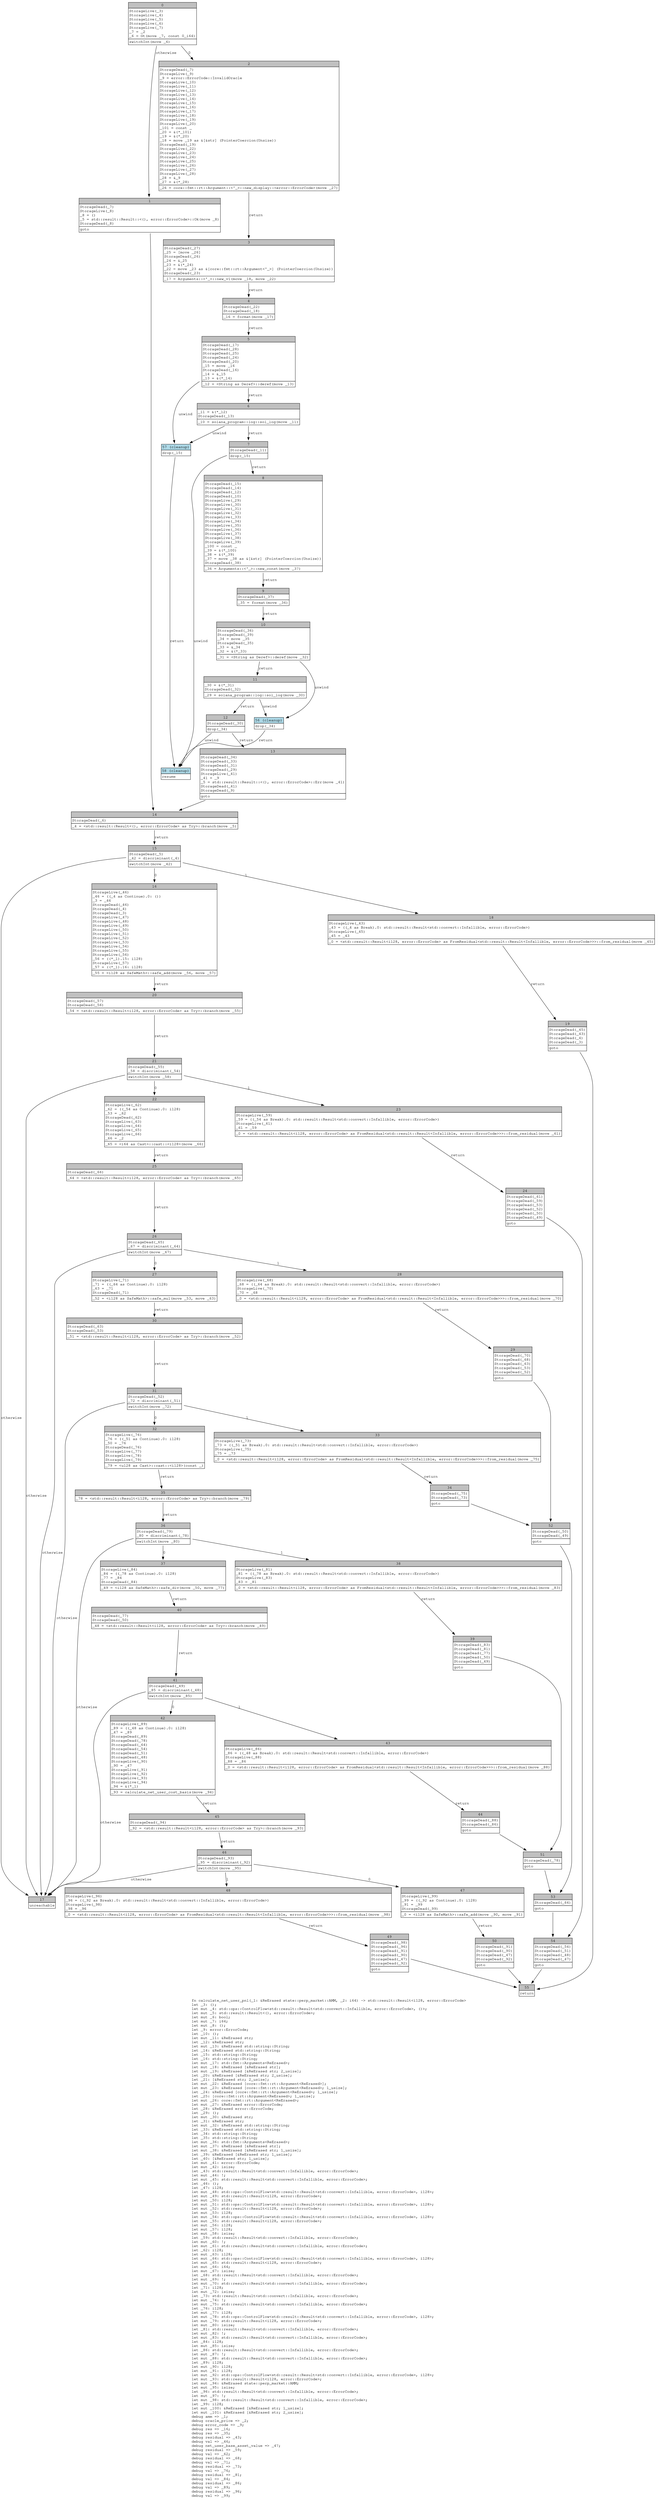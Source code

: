digraph Mir_0_1816 {
    graph [fontname="Courier, monospace"];
    node [fontname="Courier, monospace"];
    edge [fontname="Courier, monospace"];
    label=<fn calculate_net_user_pnl(_1: &amp;ReErased state::perp_market::AMM, _2: i64) -&gt; std::result::Result&lt;i128, error::ErrorCode&gt;<br align="left"/>let _3: ();<br align="left"/>let mut _4: std::ops::ControlFlow&lt;std::result::Result&lt;std::convert::Infallible, error::ErrorCode&gt;, ()&gt;;<br align="left"/>let mut _5: std::result::Result&lt;(), error::ErrorCode&gt;;<br align="left"/>let mut _6: bool;<br align="left"/>let mut _7: i64;<br align="left"/>let mut _8: ();<br align="left"/>let _9: error::ErrorCode;<br align="left"/>let _10: ();<br align="left"/>let mut _11: &amp;ReErased str;<br align="left"/>let _12: &amp;ReErased str;<br align="left"/>let mut _13: &amp;ReErased std::string::String;<br align="left"/>let _14: &amp;ReErased std::string::String;<br align="left"/>let _15: std::string::String;<br align="left"/>let _16: std::string::String;<br align="left"/>let mut _17: std::fmt::Arguments&lt;ReErased&gt;;<br align="left"/>let mut _18: &amp;ReErased [&amp;ReErased str];<br align="left"/>let mut _19: &amp;ReErased [&amp;ReErased str; 2_usize];<br align="left"/>let _20: &amp;ReErased [&amp;ReErased str; 2_usize];<br align="left"/>let _21: [&amp;ReErased str; 2_usize];<br align="left"/>let mut _22: &amp;ReErased [core::fmt::rt::Argument&lt;ReErased&gt;];<br align="left"/>let mut _23: &amp;ReErased [core::fmt::rt::Argument&lt;ReErased&gt;; 1_usize];<br align="left"/>let _24: &amp;ReErased [core::fmt::rt::Argument&lt;ReErased&gt;; 1_usize];<br align="left"/>let _25: [core::fmt::rt::Argument&lt;ReErased&gt;; 1_usize];<br align="left"/>let mut _26: core::fmt::rt::Argument&lt;ReErased&gt;;<br align="left"/>let mut _27: &amp;ReErased error::ErrorCode;<br align="left"/>let _28: &amp;ReErased error::ErrorCode;<br align="left"/>let _29: ();<br align="left"/>let mut _30: &amp;ReErased str;<br align="left"/>let _31: &amp;ReErased str;<br align="left"/>let mut _32: &amp;ReErased std::string::String;<br align="left"/>let _33: &amp;ReErased std::string::String;<br align="left"/>let _34: std::string::String;<br align="left"/>let _35: std::string::String;<br align="left"/>let mut _36: std::fmt::Arguments&lt;ReErased&gt;;<br align="left"/>let mut _37: &amp;ReErased [&amp;ReErased str];<br align="left"/>let mut _38: &amp;ReErased [&amp;ReErased str; 1_usize];<br align="left"/>let _39: &amp;ReErased [&amp;ReErased str; 1_usize];<br align="left"/>let _40: [&amp;ReErased str; 1_usize];<br align="left"/>let mut _41: error::ErrorCode;<br align="left"/>let mut _42: isize;<br align="left"/>let _43: std::result::Result&lt;std::convert::Infallible, error::ErrorCode&gt;;<br align="left"/>let mut _44: !;<br align="left"/>let mut _45: std::result::Result&lt;std::convert::Infallible, error::ErrorCode&gt;;<br align="left"/>let _46: ();<br align="left"/>let _47: i128;<br align="left"/>let mut _48: std::ops::ControlFlow&lt;std::result::Result&lt;std::convert::Infallible, error::ErrorCode&gt;, i128&gt;;<br align="left"/>let mut _49: std::result::Result&lt;i128, error::ErrorCode&gt;;<br align="left"/>let mut _50: i128;<br align="left"/>let mut _51: std::ops::ControlFlow&lt;std::result::Result&lt;std::convert::Infallible, error::ErrorCode&gt;, i128&gt;;<br align="left"/>let mut _52: std::result::Result&lt;i128, error::ErrorCode&gt;;<br align="left"/>let mut _53: i128;<br align="left"/>let mut _54: std::ops::ControlFlow&lt;std::result::Result&lt;std::convert::Infallible, error::ErrorCode&gt;, i128&gt;;<br align="left"/>let mut _55: std::result::Result&lt;i128, error::ErrorCode&gt;;<br align="left"/>let mut _56: i128;<br align="left"/>let mut _57: i128;<br align="left"/>let mut _58: isize;<br align="left"/>let _59: std::result::Result&lt;std::convert::Infallible, error::ErrorCode&gt;;<br align="left"/>let mut _60: !;<br align="left"/>let mut _61: std::result::Result&lt;std::convert::Infallible, error::ErrorCode&gt;;<br align="left"/>let _62: i128;<br align="left"/>let mut _63: i128;<br align="left"/>let mut _64: std::ops::ControlFlow&lt;std::result::Result&lt;std::convert::Infallible, error::ErrorCode&gt;, i128&gt;;<br align="left"/>let mut _65: std::result::Result&lt;i128, error::ErrorCode&gt;;<br align="left"/>let mut _66: i64;<br align="left"/>let mut _67: isize;<br align="left"/>let _68: std::result::Result&lt;std::convert::Infallible, error::ErrorCode&gt;;<br align="left"/>let mut _69: !;<br align="left"/>let mut _70: std::result::Result&lt;std::convert::Infallible, error::ErrorCode&gt;;<br align="left"/>let _71: i128;<br align="left"/>let mut _72: isize;<br align="left"/>let _73: std::result::Result&lt;std::convert::Infallible, error::ErrorCode&gt;;<br align="left"/>let mut _74: !;<br align="left"/>let mut _75: std::result::Result&lt;std::convert::Infallible, error::ErrorCode&gt;;<br align="left"/>let _76: i128;<br align="left"/>let mut _77: i128;<br align="left"/>let mut _78: std::ops::ControlFlow&lt;std::result::Result&lt;std::convert::Infallible, error::ErrorCode&gt;, i128&gt;;<br align="left"/>let mut _79: std::result::Result&lt;i128, error::ErrorCode&gt;;<br align="left"/>let mut _80: isize;<br align="left"/>let _81: std::result::Result&lt;std::convert::Infallible, error::ErrorCode&gt;;<br align="left"/>let mut _82: !;<br align="left"/>let mut _83: std::result::Result&lt;std::convert::Infallible, error::ErrorCode&gt;;<br align="left"/>let _84: i128;<br align="left"/>let mut _85: isize;<br align="left"/>let _86: std::result::Result&lt;std::convert::Infallible, error::ErrorCode&gt;;<br align="left"/>let mut _87: !;<br align="left"/>let mut _88: std::result::Result&lt;std::convert::Infallible, error::ErrorCode&gt;;<br align="left"/>let _89: i128;<br align="left"/>let mut _90: i128;<br align="left"/>let mut _91: i128;<br align="left"/>let mut _92: std::ops::ControlFlow&lt;std::result::Result&lt;std::convert::Infallible, error::ErrorCode&gt;, i128&gt;;<br align="left"/>let mut _93: std::result::Result&lt;i128, error::ErrorCode&gt;;<br align="left"/>let mut _94: &amp;ReErased state::perp_market::AMM;<br align="left"/>let mut _95: isize;<br align="left"/>let _96: std::result::Result&lt;std::convert::Infallible, error::ErrorCode&gt;;<br align="left"/>let mut _97: !;<br align="left"/>let mut _98: std::result::Result&lt;std::convert::Infallible, error::ErrorCode&gt;;<br align="left"/>let _99: i128;<br align="left"/>let mut _100: &amp;ReErased [&amp;ReErased str; 1_usize];<br align="left"/>let mut _101: &amp;ReErased [&amp;ReErased str; 2_usize];<br align="left"/>debug amm =&gt; _1;<br align="left"/>debug oracle_price =&gt; _2;<br align="left"/>debug error_code =&gt; _9;<br align="left"/>debug res =&gt; _16;<br align="left"/>debug res =&gt; _35;<br align="left"/>debug residual =&gt; _43;<br align="left"/>debug val =&gt; _46;<br align="left"/>debug net_user_base_asset_value =&gt; _47;<br align="left"/>debug residual =&gt; _59;<br align="left"/>debug val =&gt; _62;<br align="left"/>debug residual =&gt; _68;<br align="left"/>debug val =&gt; _71;<br align="left"/>debug residual =&gt; _73;<br align="left"/>debug val =&gt; _76;<br align="left"/>debug residual =&gt; _81;<br align="left"/>debug val =&gt; _84;<br align="left"/>debug residual =&gt; _86;<br align="left"/>debug val =&gt; _89;<br align="left"/>debug residual =&gt; _96;<br align="left"/>debug val =&gt; _99;<br align="left"/>>;
    bb0__0_1816 [shape="none", label=<<table border="0" cellborder="1" cellspacing="0"><tr><td bgcolor="gray" align="center" colspan="1">0</td></tr><tr><td align="left" balign="left">StorageLive(_3)<br/>StorageLive(_4)<br/>StorageLive(_5)<br/>StorageLive(_6)<br/>StorageLive(_7)<br/>_7 = _2<br/>_6 = Gt(move _7, const 0_i64)<br/></td></tr><tr><td align="left">switchInt(move _6)</td></tr></table>>];
    bb1__0_1816 [shape="none", label=<<table border="0" cellborder="1" cellspacing="0"><tr><td bgcolor="gray" align="center" colspan="1">1</td></tr><tr><td align="left" balign="left">StorageDead(_7)<br/>StorageLive(_8)<br/>_8 = ()<br/>_5 = std::result::Result::&lt;(), error::ErrorCode&gt;::Ok(move _8)<br/>StorageDead(_8)<br/></td></tr><tr><td align="left">goto</td></tr></table>>];
    bb2__0_1816 [shape="none", label=<<table border="0" cellborder="1" cellspacing="0"><tr><td bgcolor="gray" align="center" colspan="1">2</td></tr><tr><td align="left" balign="left">StorageDead(_7)<br/>StorageLive(_9)<br/>_9 = error::ErrorCode::InvalidOracle<br/>StorageLive(_10)<br/>StorageLive(_11)<br/>StorageLive(_12)<br/>StorageLive(_13)<br/>StorageLive(_14)<br/>StorageLive(_15)<br/>StorageLive(_16)<br/>StorageLive(_17)<br/>StorageLive(_18)<br/>StorageLive(_19)<br/>StorageLive(_20)<br/>_101 = const _<br/>_20 = &amp;(*_101)<br/>_19 = &amp;(*_20)<br/>_18 = move _19 as &amp;[&amp;str] (PointerCoercion(Unsize))<br/>StorageDead(_19)<br/>StorageLive(_22)<br/>StorageLive(_23)<br/>StorageLive(_24)<br/>StorageLive(_25)<br/>StorageLive(_26)<br/>StorageLive(_27)<br/>StorageLive(_28)<br/>_28 = &amp;_9<br/>_27 = &amp;(*_28)<br/></td></tr><tr><td align="left">_26 = core::fmt::rt::Argument::&lt;'_&gt;::new_display::&lt;error::ErrorCode&gt;(move _27)</td></tr></table>>];
    bb3__0_1816 [shape="none", label=<<table border="0" cellborder="1" cellspacing="0"><tr><td bgcolor="gray" align="center" colspan="1">3</td></tr><tr><td align="left" balign="left">StorageDead(_27)<br/>_25 = [move _26]<br/>StorageDead(_26)<br/>_24 = &amp;_25<br/>_23 = &amp;(*_24)<br/>_22 = move _23 as &amp;[core::fmt::rt::Argument&lt;'_&gt;] (PointerCoercion(Unsize))<br/>StorageDead(_23)<br/></td></tr><tr><td align="left">_17 = Arguments::&lt;'_&gt;::new_v1(move _18, move _22)</td></tr></table>>];
    bb4__0_1816 [shape="none", label=<<table border="0" cellborder="1" cellspacing="0"><tr><td bgcolor="gray" align="center" colspan="1">4</td></tr><tr><td align="left" balign="left">StorageDead(_22)<br/>StorageDead(_18)<br/></td></tr><tr><td align="left">_16 = format(move _17)</td></tr></table>>];
    bb5__0_1816 [shape="none", label=<<table border="0" cellborder="1" cellspacing="0"><tr><td bgcolor="gray" align="center" colspan="1">5</td></tr><tr><td align="left" balign="left">StorageDead(_17)<br/>StorageDead(_28)<br/>StorageDead(_25)<br/>StorageDead(_24)<br/>StorageDead(_20)<br/>_15 = move _16<br/>StorageDead(_16)<br/>_14 = &amp;_15<br/>_13 = &amp;(*_14)<br/></td></tr><tr><td align="left">_12 = &lt;String as Deref&gt;::deref(move _13)</td></tr></table>>];
    bb6__0_1816 [shape="none", label=<<table border="0" cellborder="1" cellspacing="0"><tr><td bgcolor="gray" align="center" colspan="1">6</td></tr><tr><td align="left" balign="left">_11 = &amp;(*_12)<br/>StorageDead(_13)<br/></td></tr><tr><td align="left">_10 = solana_program::log::sol_log(move _11)</td></tr></table>>];
    bb7__0_1816 [shape="none", label=<<table border="0" cellborder="1" cellspacing="0"><tr><td bgcolor="gray" align="center" colspan="1">7</td></tr><tr><td align="left" balign="left">StorageDead(_11)<br/></td></tr><tr><td align="left">drop(_15)</td></tr></table>>];
    bb8__0_1816 [shape="none", label=<<table border="0" cellborder="1" cellspacing="0"><tr><td bgcolor="gray" align="center" colspan="1">8</td></tr><tr><td align="left" balign="left">StorageDead(_15)<br/>StorageDead(_14)<br/>StorageDead(_12)<br/>StorageDead(_10)<br/>StorageLive(_29)<br/>StorageLive(_30)<br/>StorageLive(_31)<br/>StorageLive(_32)<br/>StorageLive(_33)<br/>StorageLive(_34)<br/>StorageLive(_35)<br/>StorageLive(_36)<br/>StorageLive(_37)<br/>StorageLive(_38)<br/>StorageLive(_39)<br/>_100 = const _<br/>_39 = &amp;(*_100)<br/>_38 = &amp;(*_39)<br/>_37 = move _38 as &amp;[&amp;str] (PointerCoercion(Unsize))<br/>StorageDead(_38)<br/></td></tr><tr><td align="left">_36 = Arguments::&lt;'_&gt;::new_const(move _37)</td></tr></table>>];
    bb9__0_1816 [shape="none", label=<<table border="0" cellborder="1" cellspacing="0"><tr><td bgcolor="gray" align="center" colspan="1">9</td></tr><tr><td align="left" balign="left">StorageDead(_37)<br/></td></tr><tr><td align="left">_35 = format(move _36)</td></tr></table>>];
    bb10__0_1816 [shape="none", label=<<table border="0" cellborder="1" cellspacing="0"><tr><td bgcolor="gray" align="center" colspan="1">10</td></tr><tr><td align="left" balign="left">StorageDead(_36)<br/>StorageDead(_39)<br/>_34 = move _35<br/>StorageDead(_35)<br/>_33 = &amp;_34<br/>_32 = &amp;(*_33)<br/></td></tr><tr><td align="left">_31 = &lt;String as Deref&gt;::deref(move _32)</td></tr></table>>];
    bb11__0_1816 [shape="none", label=<<table border="0" cellborder="1" cellspacing="0"><tr><td bgcolor="gray" align="center" colspan="1">11</td></tr><tr><td align="left" balign="left">_30 = &amp;(*_31)<br/>StorageDead(_32)<br/></td></tr><tr><td align="left">_29 = solana_program::log::sol_log(move _30)</td></tr></table>>];
    bb12__0_1816 [shape="none", label=<<table border="0" cellborder="1" cellspacing="0"><tr><td bgcolor="gray" align="center" colspan="1">12</td></tr><tr><td align="left" balign="left">StorageDead(_30)<br/></td></tr><tr><td align="left">drop(_34)</td></tr></table>>];
    bb13__0_1816 [shape="none", label=<<table border="0" cellborder="1" cellspacing="0"><tr><td bgcolor="gray" align="center" colspan="1">13</td></tr><tr><td align="left" balign="left">StorageDead(_34)<br/>StorageDead(_33)<br/>StorageDead(_31)<br/>StorageDead(_29)<br/>StorageLive(_41)<br/>_41 = _9<br/>_5 = std::result::Result::&lt;(), error::ErrorCode&gt;::Err(move _41)<br/>StorageDead(_41)<br/>StorageDead(_9)<br/></td></tr><tr><td align="left">goto</td></tr></table>>];
    bb14__0_1816 [shape="none", label=<<table border="0" cellborder="1" cellspacing="0"><tr><td bgcolor="gray" align="center" colspan="1">14</td></tr><tr><td align="left" balign="left">StorageDead(_6)<br/></td></tr><tr><td align="left">_4 = &lt;std::result::Result&lt;(), error::ErrorCode&gt; as Try&gt;::branch(move _5)</td></tr></table>>];
    bb15__0_1816 [shape="none", label=<<table border="0" cellborder="1" cellspacing="0"><tr><td bgcolor="gray" align="center" colspan="1">15</td></tr><tr><td align="left" balign="left">StorageDead(_5)<br/>_42 = discriminant(_4)<br/></td></tr><tr><td align="left">switchInt(move _42)</td></tr></table>>];
    bb16__0_1816 [shape="none", label=<<table border="0" cellborder="1" cellspacing="0"><tr><td bgcolor="gray" align="center" colspan="1">16</td></tr><tr><td align="left" balign="left">StorageLive(_46)<br/>_46 = ((_4 as Continue).0: ())<br/>_3 = _46<br/>StorageDead(_46)<br/>StorageDead(_4)<br/>StorageDead(_3)<br/>StorageLive(_47)<br/>StorageLive(_48)<br/>StorageLive(_49)<br/>StorageLive(_50)<br/>StorageLive(_51)<br/>StorageLive(_52)<br/>StorageLive(_53)<br/>StorageLive(_54)<br/>StorageLive(_55)<br/>StorageLive(_56)<br/>_56 = ((*_1).15: i128)<br/>StorageLive(_57)<br/>_57 = ((*_1).16: i128)<br/></td></tr><tr><td align="left">_55 = &lt;i128 as SafeMath&gt;::safe_add(move _56, move _57)</td></tr></table>>];
    bb17__0_1816 [shape="none", label=<<table border="0" cellborder="1" cellspacing="0"><tr><td bgcolor="gray" align="center" colspan="1">17</td></tr><tr><td align="left">unreachable</td></tr></table>>];
    bb18__0_1816 [shape="none", label=<<table border="0" cellborder="1" cellspacing="0"><tr><td bgcolor="gray" align="center" colspan="1">18</td></tr><tr><td align="left" balign="left">StorageLive(_43)<br/>_43 = ((_4 as Break).0: std::result::Result&lt;std::convert::Infallible, error::ErrorCode&gt;)<br/>StorageLive(_45)<br/>_45 = _43<br/></td></tr><tr><td align="left">_0 = &lt;std::result::Result&lt;i128, error::ErrorCode&gt; as FromResidual&lt;std::result::Result&lt;Infallible, error::ErrorCode&gt;&gt;&gt;::from_residual(move _45)</td></tr></table>>];
    bb19__0_1816 [shape="none", label=<<table border="0" cellborder="1" cellspacing="0"><tr><td bgcolor="gray" align="center" colspan="1">19</td></tr><tr><td align="left" balign="left">StorageDead(_45)<br/>StorageDead(_43)<br/>StorageDead(_4)<br/>StorageDead(_3)<br/></td></tr><tr><td align="left">goto</td></tr></table>>];
    bb20__0_1816 [shape="none", label=<<table border="0" cellborder="1" cellspacing="0"><tr><td bgcolor="gray" align="center" colspan="1">20</td></tr><tr><td align="left" balign="left">StorageDead(_57)<br/>StorageDead(_56)<br/></td></tr><tr><td align="left">_54 = &lt;std::result::Result&lt;i128, error::ErrorCode&gt; as Try&gt;::branch(move _55)</td></tr></table>>];
    bb21__0_1816 [shape="none", label=<<table border="0" cellborder="1" cellspacing="0"><tr><td bgcolor="gray" align="center" colspan="1">21</td></tr><tr><td align="left" balign="left">StorageDead(_55)<br/>_58 = discriminant(_54)<br/></td></tr><tr><td align="left">switchInt(move _58)</td></tr></table>>];
    bb22__0_1816 [shape="none", label=<<table border="0" cellborder="1" cellspacing="0"><tr><td bgcolor="gray" align="center" colspan="1">22</td></tr><tr><td align="left" balign="left">StorageLive(_62)<br/>_62 = ((_54 as Continue).0: i128)<br/>_53 = _62<br/>StorageDead(_62)<br/>StorageLive(_63)<br/>StorageLive(_64)<br/>StorageLive(_65)<br/>StorageLive(_66)<br/>_66 = _2<br/></td></tr><tr><td align="left">_65 = &lt;i64 as Cast&gt;::cast::&lt;i128&gt;(move _66)</td></tr></table>>];
    bb23__0_1816 [shape="none", label=<<table border="0" cellborder="1" cellspacing="0"><tr><td bgcolor="gray" align="center" colspan="1">23</td></tr><tr><td align="left" balign="left">StorageLive(_59)<br/>_59 = ((_54 as Break).0: std::result::Result&lt;std::convert::Infallible, error::ErrorCode&gt;)<br/>StorageLive(_61)<br/>_61 = _59<br/></td></tr><tr><td align="left">_0 = &lt;std::result::Result&lt;i128, error::ErrorCode&gt; as FromResidual&lt;std::result::Result&lt;Infallible, error::ErrorCode&gt;&gt;&gt;::from_residual(move _61)</td></tr></table>>];
    bb24__0_1816 [shape="none", label=<<table border="0" cellborder="1" cellspacing="0"><tr><td bgcolor="gray" align="center" colspan="1">24</td></tr><tr><td align="left" balign="left">StorageDead(_61)<br/>StorageDead(_59)<br/>StorageDead(_53)<br/>StorageDead(_52)<br/>StorageDead(_50)<br/>StorageDead(_49)<br/></td></tr><tr><td align="left">goto</td></tr></table>>];
    bb25__0_1816 [shape="none", label=<<table border="0" cellborder="1" cellspacing="0"><tr><td bgcolor="gray" align="center" colspan="1">25</td></tr><tr><td align="left" balign="left">StorageDead(_66)<br/></td></tr><tr><td align="left">_64 = &lt;std::result::Result&lt;i128, error::ErrorCode&gt; as Try&gt;::branch(move _65)</td></tr></table>>];
    bb26__0_1816 [shape="none", label=<<table border="0" cellborder="1" cellspacing="0"><tr><td bgcolor="gray" align="center" colspan="1">26</td></tr><tr><td align="left" balign="left">StorageDead(_65)<br/>_67 = discriminant(_64)<br/></td></tr><tr><td align="left">switchInt(move _67)</td></tr></table>>];
    bb27__0_1816 [shape="none", label=<<table border="0" cellborder="1" cellspacing="0"><tr><td bgcolor="gray" align="center" colspan="1">27</td></tr><tr><td align="left" balign="left">StorageLive(_71)<br/>_71 = ((_64 as Continue).0: i128)<br/>_63 = _71<br/>StorageDead(_71)<br/></td></tr><tr><td align="left">_52 = &lt;i128 as SafeMath&gt;::safe_mul(move _53, move _63)</td></tr></table>>];
    bb28__0_1816 [shape="none", label=<<table border="0" cellborder="1" cellspacing="0"><tr><td bgcolor="gray" align="center" colspan="1">28</td></tr><tr><td align="left" balign="left">StorageLive(_68)<br/>_68 = ((_64 as Break).0: std::result::Result&lt;std::convert::Infallible, error::ErrorCode&gt;)<br/>StorageLive(_70)<br/>_70 = _68<br/></td></tr><tr><td align="left">_0 = &lt;std::result::Result&lt;i128, error::ErrorCode&gt; as FromResidual&lt;std::result::Result&lt;Infallible, error::ErrorCode&gt;&gt;&gt;::from_residual(move _70)</td></tr></table>>];
    bb29__0_1816 [shape="none", label=<<table border="0" cellborder="1" cellspacing="0"><tr><td bgcolor="gray" align="center" colspan="1">29</td></tr><tr><td align="left" balign="left">StorageDead(_70)<br/>StorageDead(_68)<br/>StorageDead(_63)<br/>StorageDead(_53)<br/>StorageDead(_52)<br/></td></tr><tr><td align="left">goto</td></tr></table>>];
    bb30__0_1816 [shape="none", label=<<table border="0" cellborder="1" cellspacing="0"><tr><td bgcolor="gray" align="center" colspan="1">30</td></tr><tr><td align="left" balign="left">StorageDead(_63)<br/>StorageDead(_53)<br/></td></tr><tr><td align="left">_51 = &lt;std::result::Result&lt;i128, error::ErrorCode&gt; as Try&gt;::branch(move _52)</td></tr></table>>];
    bb31__0_1816 [shape="none", label=<<table border="0" cellborder="1" cellspacing="0"><tr><td bgcolor="gray" align="center" colspan="1">31</td></tr><tr><td align="left" balign="left">StorageDead(_52)<br/>_72 = discriminant(_51)<br/></td></tr><tr><td align="left">switchInt(move _72)</td></tr></table>>];
    bb32__0_1816 [shape="none", label=<<table border="0" cellborder="1" cellspacing="0"><tr><td bgcolor="gray" align="center" colspan="1">32</td></tr><tr><td align="left" balign="left">StorageLive(_76)<br/>_76 = ((_51 as Continue).0: i128)<br/>_50 = _76<br/>StorageDead(_76)<br/>StorageLive(_77)<br/>StorageLive(_78)<br/>StorageLive(_79)<br/></td></tr><tr><td align="left">_79 = &lt;u128 as Cast&gt;::cast::&lt;i128&gt;(const _)</td></tr></table>>];
    bb33__0_1816 [shape="none", label=<<table border="0" cellborder="1" cellspacing="0"><tr><td bgcolor="gray" align="center" colspan="1">33</td></tr><tr><td align="left" balign="left">StorageLive(_73)<br/>_73 = ((_51 as Break).0: std::result::Result&lt;std::convert::Infallible, error::ErrorCode&gt;)<br/>StorageLive(_75)<br/>_75 = _73<br/></td></tr><tr><td align="left">_0 = &lt;std::result::Result&lt;i128, error::ErrorCode&gt; as FromResidual&lt;std::result::Result&lt;Infallible, error::ErrorCode&gt;&gt;&gt;::from_residual(move _75)</td></tr></table>>];
    bb34__0_1816 [shape="none", label=<<table border="0" cellborder="1" cellspacing="0"><tr><td bgcolor="gray" align="center" colspan="1">34</td></tr><tr><td align="left" balign="left">StorageDead(_75)<br/>StorageDead(_73)<br/></td></tr><tr><td align="left">goto</td></tr></table>>];
    bb35__0_1816 [shape="none", label=<<table border="0" cellborder="1" cellspacing="0"><tr><td bgcolor="gray" align="center" colspan="1">35</td></tr><tr><td align="left">_78 = &lt;std::result::Result&lt;i128, error::ErrorCode&gt; as Try&gt;::branch(move _79)</td></tr></table>>];
    bb36__0_1816 [shape="none", label=<<table border="0" cellborder="1" cellspacing="0"><tr><td bgcolor="gray" align="center" colspan="1">36</td></tr><tr><td align="left" balign="left">StorageDead(_79)<br/>_80 = discriminant(_78)<br/></td></tr><tr><td align="left">switchInt(move _80)</td></tr></table>>];
    bb37__0_1816 [shape="none", label=<<table border="0" cellborder="1" cellspacing="0"><tr><td bgcolor="gray" align="center" colspan="1">37</td></tr><tr><td align="left" balign="left">StorageLive(_84)<br/>_84 = ((_78 as Continue).0: i128)<br/>_77 = _84<br/>StorageDead(_84)<br/></td></tr><tr><td align="left">_49 = &lt;i128 as SafeMath&gt;::safe_div(move _50, move _77)</td></tr></table>>];
    bb38__0_1816 [shape="none", label=<<table border="0" cellborder="1" cellspacing="0"><tr><td bgcolor="gray" align="center" colspan="1">38</td></tr><tr><td align="left" balign="left">StorageLive(_81)<br/>_81 = ((_78 as Break).0: std::result::Result&lt;std::convert::Infallible, error::ErrorCode&gt;)<br/>StorageLive(_83)<br/>_83 = _81<br/></td></tr><tr><td align="left">_0 = &lt;std::result::Result&lt;i128, error::ErrorCode&gt; as FromResidual&lt;std::result::Result&lt;Infallible, error::ErrorCode&gt;&gt;&gt;::from_residual(move _83)</td></tr></table>>];
    bb39__0_1816 [shape="none", label=<<table border="0" cellborder="1" cellspacing="0"><tr><td bgcolor="gray" align="center" colspan="1">39</td></tr><tr><td align="left" balign="left">StorageDead(_83)<br/>StorageDead(_81)<br/>StorageDead(_77)<br/>StorageDead(_50)<br/>StorageDead(_49)<br/></td></tr><tr><td align="left">goto</td></tr></table>>];
    bb40__0_1816 [shape="none", label=<<table border="0" cellborder="1" cellspacing="0"><tr><td bgcolor="gray" align="center" colspan="1">40</td></tr><tr><td align="left" balign="left">StorageDead(_77)<br/>StorageDead(_50)<br/></td></tr><tr><td align="left">_48 = &lt;std::result::Result&lt;i128, error::ErrorCode&gt; as Try&gt;::branch(move _49)</td></tr></table>>];
    bb41__0_1816 [shape="none", label=<<table border="0" cellborder="1" cellspacing="0"><tr><td bgcolor="gray" align="center" colspan="1">41</td></tr><tr><td align="left" balign="left">StorageDead(_49)<br/>_85 = discriminant(_48)<br/></td></tr><tr><td align="left">switchInt(move _85)</td></tr></table>>];
    bb42__0_1816 [shape="none", label=<<table border="0" cellborder="1" cellspacing="0"><tr><td bgcolor="gray" align="center" colspan="1">42</td></tr><tr><td align="left" balign="left">StorageLive(_89)<br/>_89 = ((_48 as Continue).0: i128)<br/>_47 = _89<br/>StorageDead(_89)<br/>StorageDead(_78)<br/>StorageDead(_64)<br/>StorageDead(_54)<br/>StorageDead(_51)<br/>StorageDead(_48)<br/>StorageLive(_90)<br/>_90 = _47<br/>StorageLive(_91)<br/>StorageLive(_92)<br/>StorageLive(_93)<br/>StorageLive(_94)<br/>_94 = &amp;(*_1)<br/></td></tr><tr><td align="left">_93 = calculate_net_user_cost_basis(move _94)</td></tr></table>>];
    bb43__0_1816 [shape="none", label=<<table border="0" cellborder="1" cellspacing="0"><tr><td bgcolor="gray" align="center" colspan="1">43</td></tr><tr><td align="left" balign="left">StorageLive(_86)<br/>_86 = ((_48 as Break).0: std::result::Result&lt;std::convert::Infallible, error::ErrorCode&gt;)<br/>StorageLive(_88)<br/>_88 = _86<br/></td></tr><tr><td align="left">_0 = &lt;std::result::Result&lt;i128, error::ErrorCode&gt; as FromResidual&lt;std::result::Result&lt;Infallible, error::ErrorCode&gt;&gt;&gt;::from_residual(move _88)</td></tr></table>>];
    bb44__0_1816 [shape="none", label=<<table border="0" cellborder="1" cellspacing="0"><tr><td bgcolor="gray" align="center" colspan="1">44</td></tr><tr><td align="left" balign="left">StorageDead(_88)<br/>StorageDead(_86)<br/></td></tr><tr><td align="left">goto</td></tr></table>>];
    bb45__0_1816 [shape="none", label=<<table border="0" cellborder="1" cellspacing="0"><tr><td bgcolor="gray" align="center" colspan="1">45</td></tr><tr><td align="left" balign="left">StorageDead(_94)<br/></td></tr><tr><td align="left">_92 = &lt;std::result::Result&lt;i128, error::ErrorCode&gt; as Try&gt;::branch(move _93)</td></tr></table>>];
    bb46__0_1816 [shape="none", label=<<table border="0" cellborder="1" cellspacing="0"><tr><td bgcolor="gray" align="center" colspan="1">46</td></tr><tr><td align="left" balign="left">StorageDead(_93)<br/>_95 = discriminant(_92)<br/></td></tr><tr><td align="left">switchInt(move _95)</td></tr></table>>];
    bb47__0_1816 [shape="none", label=<<table border="0" cellborder="1" cellspacing="0"><tr><td bgcolor="gray" align="center" colspan="1">47</td></tr><tr><td align="left" balign="left">StorageLive(_99)<br/>_99 = ((_92 as Continue).0: i128)<br/>_91 = _99<br/>StorageDead(_99)<br/></td></tr><tr><td align="left">_0 = &lt;i128 as SafeMath&gt;::safe_add(move _90, move _91)</td></tr></table>>];
    bb48__0_1816 [shape="none", label=<<table border="0" cellborder="1" cellspacing="0"><tr><td bgcolor="gray" align="center" colspan="1">48</td></tr><tr><td align="left" balign="left">StorageLive(_96)<br/>_96 = ((_92 as Break).0: std::result::Result&lt;std::convert::Infallible, error::ErrorCode&gt;)<br/>StorageLive(_98)<br/>_98 = _96<br/></td></tr><tr><td align="left">_0 = &lt;std::result::Result&lt;i128, error::ErrorCode&gt; as FromResidual&lt;std::result::Result&lt;Infallible, error::ErrorCode&gt;&gt;&gt;::from_residual(move _98)</td></tr></table>>];
    bb49__0_1816 [shape="none", label=<<table border="0" cellborder="1" cellspacing="0"><tr><td bgcolor="gray" align="center" colspan="1">49</td></tr><tr><td align="left" balign="left">StorageDead(_98)<br/>StorageDead(_96)<br/>StorageDead(_91)<br/>StorageDead(_90)<br/>StorageDead(_47)<br/>StorageDead(_92)<br/></td></tr><tr><td align="left">goto</td></tr></table>>];
    bb50__0_1816 [shape="none", label=<<table border="0" cellborder="1" cellspacing="0"><tr><td bgcolor="gray" align="center" colspan="1">50</td></tr><tr><td align="left" balign="left">StorageDead(_91)<br/>StorageDead(_90)<br/>StorageDead(_47)<br/>StorageDead(_92)<br/></td></tr><tr><td align="left">goto</td></tr></table>>];
    bb51__0_1816 [shape="none", label=<<table border="0" cellborder="1" cellspacing="0"><tr><td bgcolor="gray" align="center" colspan="1">51</td></tr><tr><td align="left" balign="left">StorageDead(_78)<br/></td></tr><tr><td align="left">goto</td></tr></table>>];
    bb52__0_1816 [shape="none", label=<<table border="0" cellborder="1" cellspacing="0"><tr><td bgcolor="gray" align="center" colspan="1">52</td></tr><tr><td align="left" balign="left">StorageDead(_50)<br/>StorageDead(_49)<br/></td></tr><tr><td align="left">goto</td></tr></table>>];
    bb53__0_1816 [shape="none", label=<<table border="0" cellborder="1" cellspacing="0"><tr><td bgcolor="gray" align="center" colspan="1">53</td></tr><tr><td align="left" balign="left">StorageDead(_64)<br/></td></tr><tr><td align="left">goto</td></tr></table>>];
    bb54__0_1816 [shape="none", label=<<table border="0" cellborder="1" cellspacing="0"><tr><td bgcolor="gray" align="center" colspan="1">54</td></tr><tr><td align="left" balign="left">StorageDead(_54)<br/>StorageDead(_51)<br/>StorageDead(_48)<br/>StorageDead(_47)<br/></td></tr><tr><td align="left">goto</td></tr></table>>];
    bb55__0_1816 [shape="none", label=<<table border="0" cellborder="1" cellspacing="0"><tr><td bgcolor="gray" align="center" colspan="1">55</td></tr><tr><td align="left">return</td></tr></table>>];
    bb56__0_1816 [shape="none", label=<<table border="0" cellborder="1" cellspacing="0"><tr><td bgcolor="lightblue" align="center" colspan="1">56 (cleanup)</td></tr><tr><td align="left">drop(_34)</td></tr></table>>];
    bb57__0_1816 [shape="none", label=<<table border="0" cellborder="1" cellspacing="0"><tr><td bgcolor="lightblue" align="center" colspan="1">57 (cleanup)</td></tr><tr><td align="left">drop(_15)</td></tr></table>>];
    bb58__0_1816 [shape="none", label=<<table border="0" cellborder="1" cellspacing="0"><tr><td bgcolor="lightblue" align="center" colspan="1">58 (cleanup)</td></tr><tr><td align="left">resume</td></tr></table>>];
    bb0__0_1816 -> bb2__0_1816 [label="0"];
    bb0__0_1816 -> bb1__0_1816 [label="otherwise"];
    bb1__0_1816 -> bb14__0_1816 [label=""];
    bb2__0_1816 -> bb3__0_1816 [label="return"];
    bb3__0_1816 -> bb4__0_1816 [label="return"];
    bb4__0_1816 -> bb5__0_1816 [label="return"];
    bb5__0_1816 -> bb6__0_1816 [label="return"];
    bb5__0_1816 -> bb57__0_1816 [label="unwind"];
    bb6__0_1816 -> bb7__0_1816 [label="return"];
    bb6__0_1816 -> bb57__0_1816 [label="unwind"];
    bb7__0_1816 -> bb8__0_1816 [label="return"];
    bb7__0_1816 -> bb58__0_1816 [label="unwind"];
    bb8__0_1816 -> bb9__0_1816 [label="return"];
    bb9__0_1816 -> bb10__0_1816 [label="return"];
    bb10__0_1816 -> bb11__0_1816 [label="return"];
    bb10__0_1816 -> bb56__0_1816 [label="unwind"];
    bb11__0_1816 -> bb12__0_1816 [label="return"];
    bb11__0_1816 -> bb56__0_1816 [label="unwind"];
    bb12__0_1816 -> bb13__0_1816 [label="return"];
    bb12__0_1816 -> bb58__0_1816 [label="unwind"];
    bb13__0_1816 -> bb14__0_1816 [label=""];
    bb14__0_1816 -> bb15__0_1816 [label="return"];
    bb15__0_1816 -> bb16__0_1816 [label="0"];
    bb15__0_1816 -> bb18__0_1816 [label="1"];
    bb15__0_1816 -> bb17__0_1816 [label="otherwise"];
    bb16__0_1816 -> bb20__0_1816 [label="return"];
    bb18__0_1816 -> bb19__0_1816 [label="return"];
    bb19__0_1816 -> bb55__0_1816 [label=""];
    bb20__0_1816 -> bb21__0_1816 [label="return"];
    bb21__0_1816 -> bb22__0_1816 [label="0"];
    bb21__0_1816 -> bb23__0_1816 [label="1"];
    bb21__0_1816 -> bb17__0_1816 [label="otherwise"];
    bb22__0_1816 -> bb25__0_1816 [label="return"];
    bb23__0_1816 -> bb24__0_1816 [label="return"];
    bb24__0_1816 -> bb54__0_1816 [label=""];
    bb25__0_1816 -> bb26__0_1816 [label="return"];
    bb26__0_1816 -> bb27__0_1816 [label="0"];
    bb26__0_1816 -> bb28__0_1816 [label="1"];
    bb26__0_1816 -> bb17__0_1816 [label="otherwise"];
    bb27__0_1816 -> bb30__0_1816 [label="return"];
    bb28__0_1816 -> bb29__0_1816 [label="return"];
    bb29__0_1816 -> bb52__0_1816 [label=""];
    bb30__0_1816 -> bb31__0_1816 [label="return"];
    bb31__0_1816 -> bb32__0_1816 [label="0"];
    bb31__0_1816 -> bb33__0_1816 [label="1"];
    bb31__0_1816 -> bb17__0_1816 [label="otherwise"];
    bb32__0_1816 -> bb35__0_1816 [label="return"];
    bb33__0_1816 -> bb34__0_1816 [label="return"];
    bb34__0_1816 -> bb52__0_1816 [label=""];
    bb35__0_1816 -> bb36__0_1816 [label="return"];
    bb36__0_1816 -> bb37__0_1816 [label="0"];
    bb36__0_1816 -> bb38__0_1816 [label="1"];
    bb36__0_1816 -> bb17__0_1816 [label="otherwise"];
    bb37__0_1816 -> bb40__0_1816 [label="return"];
    bb38__0_1816 -> bb39__0_1816 [label="return"];
    bb39__0_1816 -> bb51__0_1816 [label=""];
    bb40__0_1816 -> bb41__0_1816 [label="return"];
    bb41__0_1816 -> bb42__0_1816 [label="0"];
    bb41__0_1816 -> bb43__0_1816 [label="1"];
    bb41__0_1816 -> bb17__0_1816 [label="otherwise"];
    bb42__0_1816 -> bb45__0_1816 [label="return"];
    bb43__0_1816 -> bb44__0_1816 [label="return"];
    bb44__0_1816 -> bb51__0_1816 [label=""];
    bb45__0_1816 -> bb46__0_1816 [label="return"];
    bb46__0_1816 -> bb47__0_1816 [label="0"];
    bb46__0_1816 -> bb48__0_1816 [label="1"];
    bb46__0_1816 -> bb17__0_1816 [label="otherwise"];
    bb47__0_1816 -> bb50__0_1816 [label="return"];
    bb48__0_1816 -> bb49__0_1816 [label="return"];
    bb49__0_1816 -> bb55__0_1816 [label=""];
    bb50__0_1816 -> bb55__0_1816 [label=""];
    bb51__0_1816 -> bb53__0_1816 [label=""];
    bb52__0_1816 -> bb53__0_1816 [label=""];
    bb53__0_1816 -> bb54__0_1816 [label=""];
    bb54__0_1816 -> bb55__0_1816 [label=""];
    bb56__0_1816 -> bb58__0_1816 [label="return"];
    bb57__0_1816 -> bb58__0_1816 [label="return"];
}

